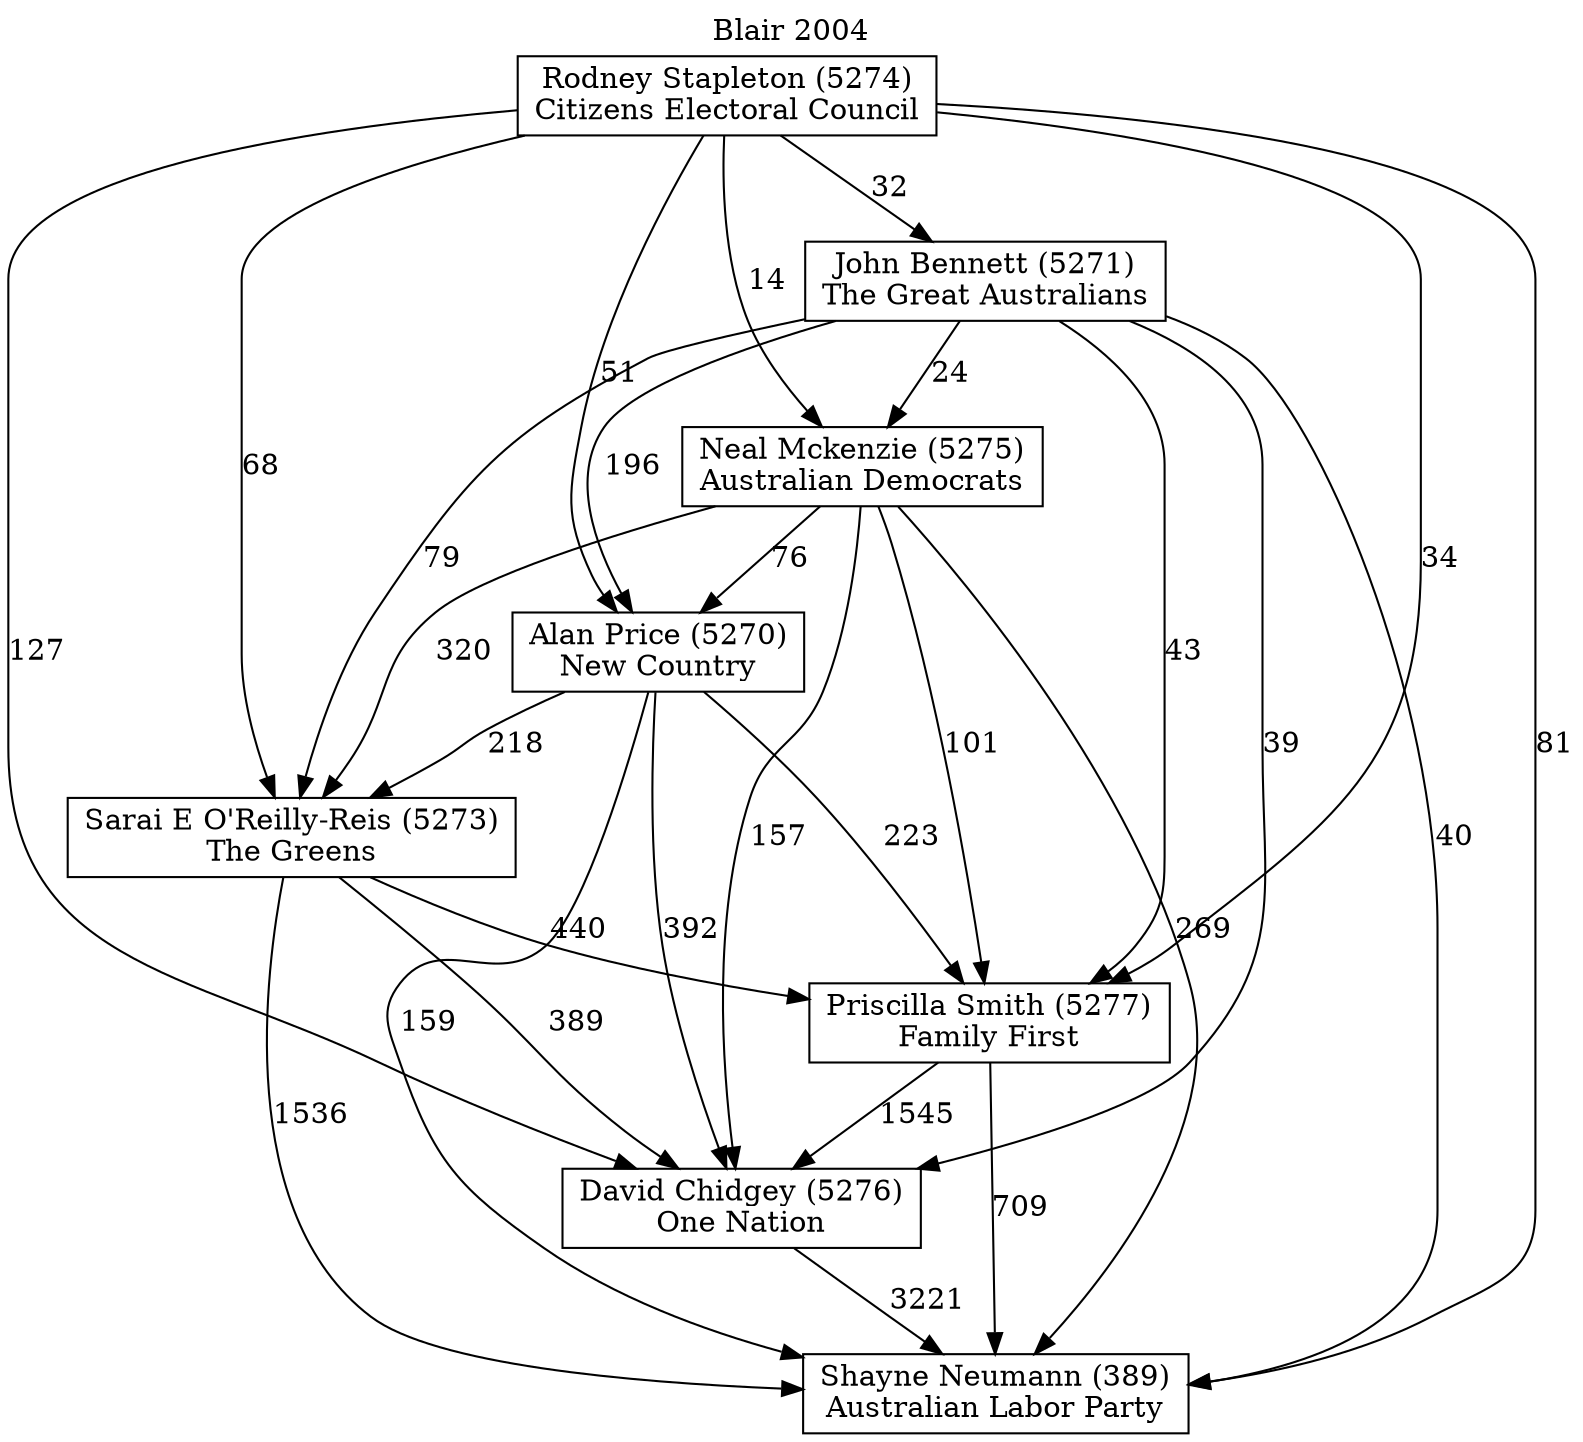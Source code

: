 // House preference flow
digraph "Shayne Neumann (389)_Blair_2004" {
	graph [label="Blair 2004" labelloc=t mclimit=10]
	node [shape=box]
	"Shayne Neumann (389)" [label="Shayne Neumann (389)
Australian Labor Party"]
	"David Chidgey (5276)" [label="David Chidgey (5276)
One Nation"]
	"Priscilla Smith (5277)" [label="Priscilla Smith (5277)
Family First"]
	"Sarai E O'Reilly-Reis (5273)" [label="Sarai E O'Reilly-Reis (5273)
The Greens"]
	"Alan Price (5270)" [label="Alan Price (5270)
New Country"]
	"Neal Mckenzie (5275)" [label="Neal Mckenzie (5275)
Australian Democrats"]
	"John Bennett (5271)" [label="John Bennett (5271)
The Great Australians"]
	"Rodney Stapleton (5274)" [label="Rodney Stapleton (5274)
Citizens Electoral Council"]
	"David Chidgey (5276)" -> "Shayne Neumann (389)" [label=3221]
	"Priscilla Smith (5277)" -> "David Chidgey (5276)" [label=1545]
	"Sarai E O'Reilly-Reis (5273)" -> "Priscilla Smith (5277)" [label=440]
	"Alan Price (5270)" -> "Sarai E O'Reilly-Reis (5273)" [label=218]
	"Neal Mckenzie (5275)" -> "Alan Price (5270)" [label=76]
	"John Bennett (5271)" -> "Neal Mckenzie (5275)" [label=24]
	"Rodney Stapleton (5274)" -> "John Bennett (5271)" [label=32]
	"Priscilla Smith (5277)" -> "Shayne Neumann (389)" [label=709]
	"Sarai E O'Reilly-Reis (5273)" -> "Shayne Neumann (389)" [label=1536]
	"Alan Price (5270)" -> "Shayne Neumann (389)" [label=159]
	"Neal Mckenzie (5275)" -> "Shayne Neumann (389)" [label=269]
	"John Bennett (5271)" -> "Shayne Neumann (389)" [label=40]
	"Rodney Stapleton (5274)" -> "Shayne Neumann (389)" [label=81]
	"Rodney Stapleton (5274)" -> "Neal Mckenzie (5275)" [label=14]
	"John Bennett (5271)" -> "Alan Price (5270)" [label=196]
	"Rodney Stapleton (5274)" -> "Alan Price (5270)" [label=51]
	"Neal Mckenzie (5275)" -> "Sarai E O'Reilly-Reis (5273)" [label=320]
	"John Bennett (5271)" -> "Sarai E O'Reilly-Reis (5273)" [label=79]
	"Rodney Stapleton (5274)" -> "Sarai E O'Reilly-Reis (5273)" [label=68]
	"Alan Price (5270)" -> "Priscilla Smith (5277)" [label=223]
	"Neal Mckenzie (5275)" -> "Priscilla Smith (5277)" [label=101]
	"John Bennett (5271)" -> "Priscilla Smith (5277)" [label=43]
	"Rodney Stapleton (5274)" -> "Priscilla Smith (5277)" [label=34]
	"Sarai E O'Reilly-Reis (5273)" -> "David Chidgey (5276)" [label=389]
	"Alan Price (5270)" -> "David Chidgey (5276)" [label=392]
	"Neal Mckenzie (5275)" -> "David Chidgey (5276)" [label=157]
	"John Bennett (5271)" -> "David Chidgey (5276)" [label=39]
	"Rodney Stapleton (5274)" -> "David Chidgey (5276)" [label=127]
}
